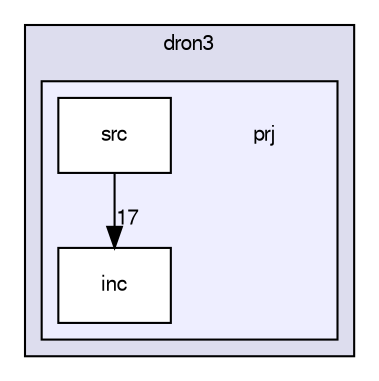 digraph "/home/maciek/dron3/prj" {
  compound=true
  node [ fontsize="10", fontname="FreeSans"];
  edge [ labelfontsize="10", labelfontname="FreeSans"];
  subgraph clusterdir_3f1d4c8d71d368e93a6ec580db2c627d {
    graph [ bgcolor="#ddddee", pencolor="black", label="dron3" fontname="FreeSans", fontsize="10", URL="dir_3f1d4c8d71d368e93a6ec580db2c627d.html"]
  subgraph clusterdir_20980d61131da5791df5245c2ae7cc9b {
    graph [ bgcolor="#eeeeff", pencolor="black", label="" URL="dir_20980d61131da5791df5245c2ae7cc9b.html"];
    dir_20980d61131da5791df5245c2ae7cc9b [shape=plaintext label="prj"];
    dir_bcde68eed882c7962dccf680e22ff87b [shape=box label="inc" color="black" fillcolor="white" style="filled" URL="dir_bcde68eed882c7962dccf680e22ff87b.html"];
    dir_89cc6af6a5c529de3d807223897445ec [shape=box label="src" color="black" fillcolor="white" style="filled" URL="dir_89cc6af6a5c529de3d807223897445ec.html"];
  }
  }
  dir_89cc6af6a5c529de3d807223897445ec->dir_bcde68eed882c7962dccf680e22ff87b [headlabel="17", labeldistance=1.5 headhref="dir_000007_000006.html"];
}
